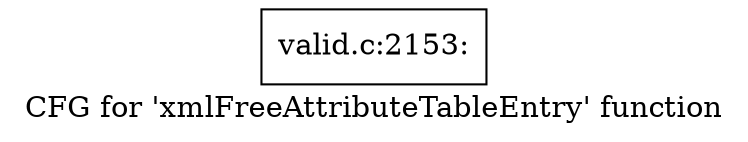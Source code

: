 digraph "CFG for 'xmlFreeAttributeTableEntry' function" {
	label="CFG for 'xmlFreeAttributeTableEntry' function";

	Node0x55fa50fcf2b0 [shape=record,label="{valid.c:2153:}"];
}
